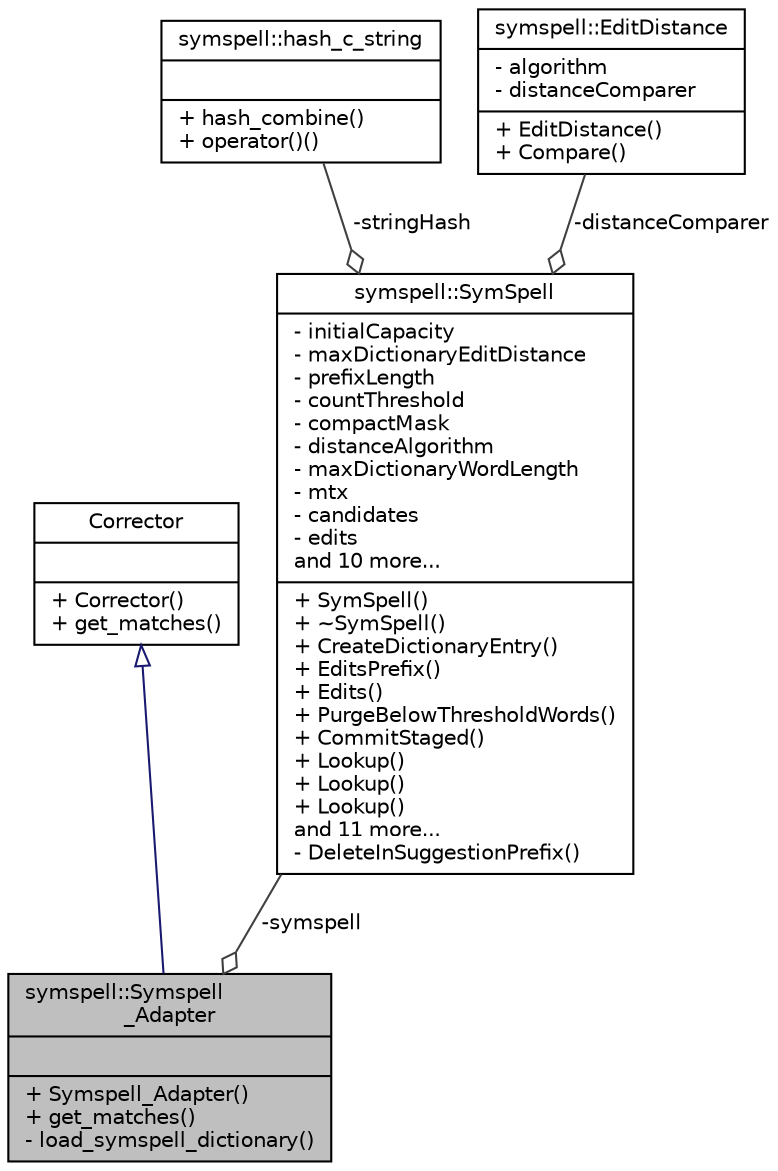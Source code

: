 digraph "symspell::Symspell_Adapter"
{
 // LATEX_PDF_SIZE
  edge [fontname="Helvetica",fontsize="10",labelfontname="Helvetica",labelfontsize="10"];
  node [fontname="Helvetica",fontsize="10",shape=record];
  Node2 [label="{symspell::Symspell\l_Adapter\n||+ Symspell_Adapter()\l+ get_matches()\l- load_symspell_dictionary()\l}",height=0.2,width=0.4,color="black", fillcolor="grey75", style="filled", fontcolor="black",tooltip="Interface to SymSpell class. Adaptation includes dictionary loading and passing word for correction p..."];
  Node3 -> Node2 [dir="back",color="midnightblue",fontsize="10",style="solid",arrowtail="onormal",fontname="Helvetica"];
  Node3 [label="{Corrector\n||+ Corrector()\l+ get_matches()\l}",height=0.2,width=0.4,color="black", fillcolor="white", style="filled",URL="$class_corrector.html",tooltip="Provides a base for correction algorithms."];
  Node4 -> Node2 [color="grey25",fontsize="10",style="solid",label=" -symspell" ,arrowhead="odiamond",fontname="Helvetica"];
  Node4 [label="{symspell::SymSpell\n|- initialCapacity\l- maxDictionaryEditDistance\l- prefixLength\l- countThreshold\l- compactMask\l- distanceAlgorithm\l- maxDictionaryWordLength\l- mtx\l- candidates\l- edits\land 10 more...\l|+ SymSpell()\l+ ~SymSpell()\l+ CreateDictionaryEntry()\l+ EditsPrefix()\l+ Edits()\l+ PurgeBelowThresholdWords()\l+ CommitStaged()\l+ Lookup()\l+ Lookup()\l+ Lookup()\land 11 more...\l- DeleteInSuggestionPrefix()\l}",height=0.2,width=0.4,color="black", fillcolor="white", style="filled",URL="$classsymspell_1_1_sym_spell.html",tooltip="SymSpell algorithm implementation."];
  Node5 -> Node4 [color="grey25",fontsize="10",style="solid",label=" -stringHash" ,arrowhead="odiamond",fontname="Helvetica"];
  Node5 [label="{symspell::hash_c_string\n||+ hash_combine()\l+ operator()()\l}",height=0.2,width=0.4,color="black", fillcolor="white", style="filled",URL="$structsymspell_1_1hash__c__string.html",tooltip="SymSpell element."];
  Node6 -> Node4 [color="grey25",fontsize="10",style="solid",label=" -distanceComparer" ,arrowhead="odiamond",fontname="Helvetica"];
  Node6 [label="{symspell::EditDistance\n|- algorithm\l- distanceComparer\l|+ EditDistance()\l+ Compare()\l}",height=0.2,width=0.4,color="black", fillcolor="white", style="filled",URL="$classsymspell_1_1_edit_distance.html",tooltip="SymSpell element."];
}
